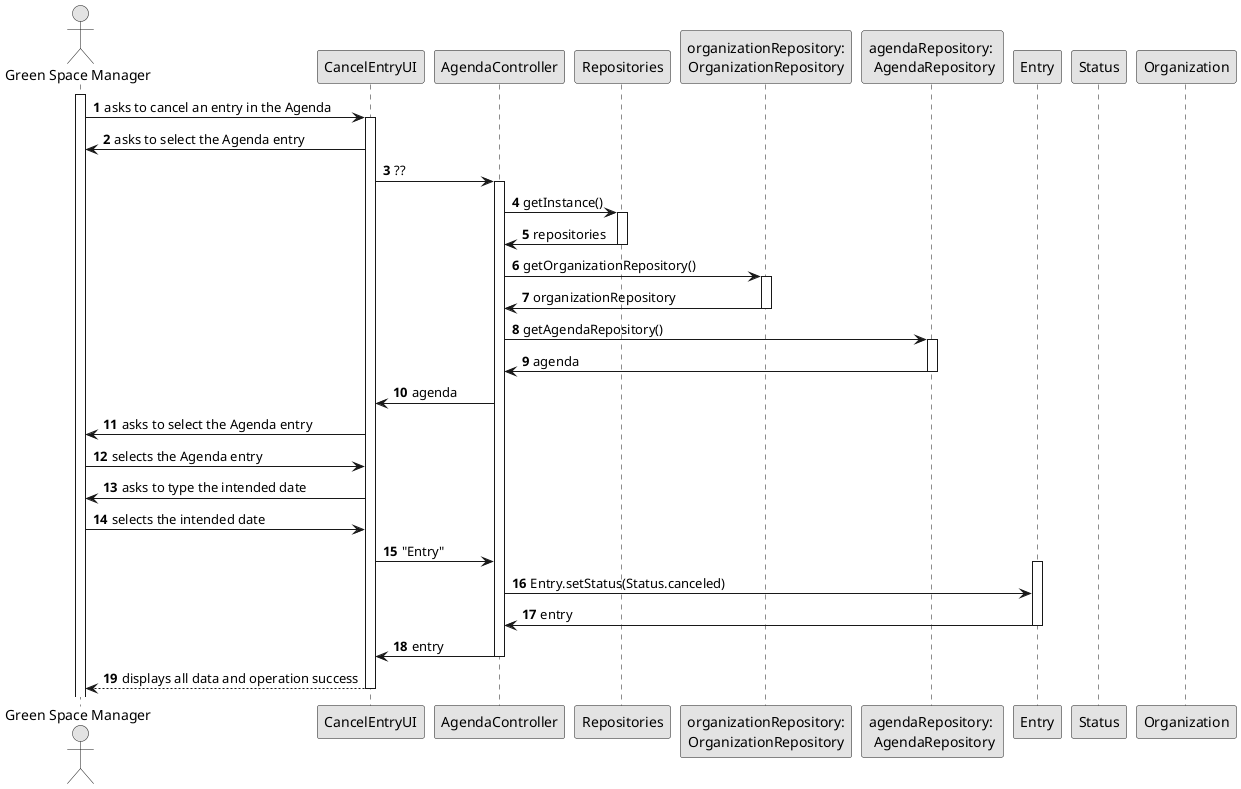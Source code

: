 @startuml
skinparam monochrome true
skinparam packageStyle rectangle
skinparam shadowing false

autonumber

'hide footbox
actor "Green Space Manager" as GSM
participant "CancelEntryUI" as UI
participant "AgendaController" as CTRL
participant "Repositories" as Rep
participant "organizationRepository:\nOrganizationRepository" as organizationRepository
participant "agendaRepository: \n AgendaRepository" as Agenda
participant "Entry" as Entry
participant "Status" as Status
participant "Organization" as Organization

activate GSM

     GSM -> UI : asks to cancel an entry in the Agenda

     activate UI

            UI -> GSM : asks to select the Agenda entry
            UI -> CTRL : ??

     activate CTRL
            CTRL -> Rep : getInstance()
     activate Rep

                      Rep -> CTRL : repositories

               deactivate Rep

                      CTRL -> organizationRepository : getOrganizationRepository()

               activate organizationRepository

                      organizationRepository -> CTRL : organizationRepository

               deactivate organizationRepository

                      CTRL -> Agenda : getAgendaRepository()

               activate Agenda

                      Agenda -> CTRL : agenda

               deactivate Agenda

                      CTRL -> UI : agenda
                      UI -> GSM : asks to select the Agenda entry
                      GSM -> UI : selects the Agenda entry
                      UI -> GSM : asks to type the intended date
                      GSM -> UI : selects the intended date
                      UI -> CTRL : "Entry"

               activate "Entry"

                      CTRL -> "Entry"  :  Entry.setStatus(Status.canceled)

                 Entry -> CTRL : entry

          deactivate "Entry"

                 CTRL -> UI : entry

          deactivate CTRL

          UI --> GSM : displays all data and operation success

          deactivate UI

@enduml
